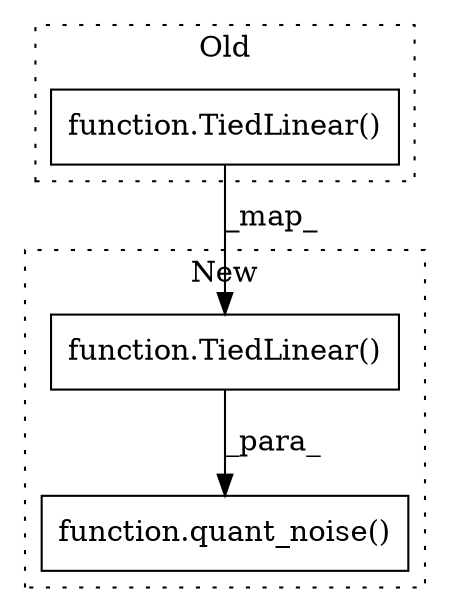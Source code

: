 digraph G {
subgraph cluster0 {
1 [label="function.TiedLinear()" a="75" s="3401,3421" l="11,17" shape="box"];
label = "Old";
style="dotted";
}
subgraph cluster1 {
2 [label="function.TiedLinear()" a="75" s="3783,3803" l="11,17" shape="box"];
3 [label="function.quant_noise()" a="75" s="3771,3854" l="12,1" shape="box"];
label = "New";
style="dotted";
}
1 -> 2 [label="_map_"];
2 -> 3 [label="_para_"];
}